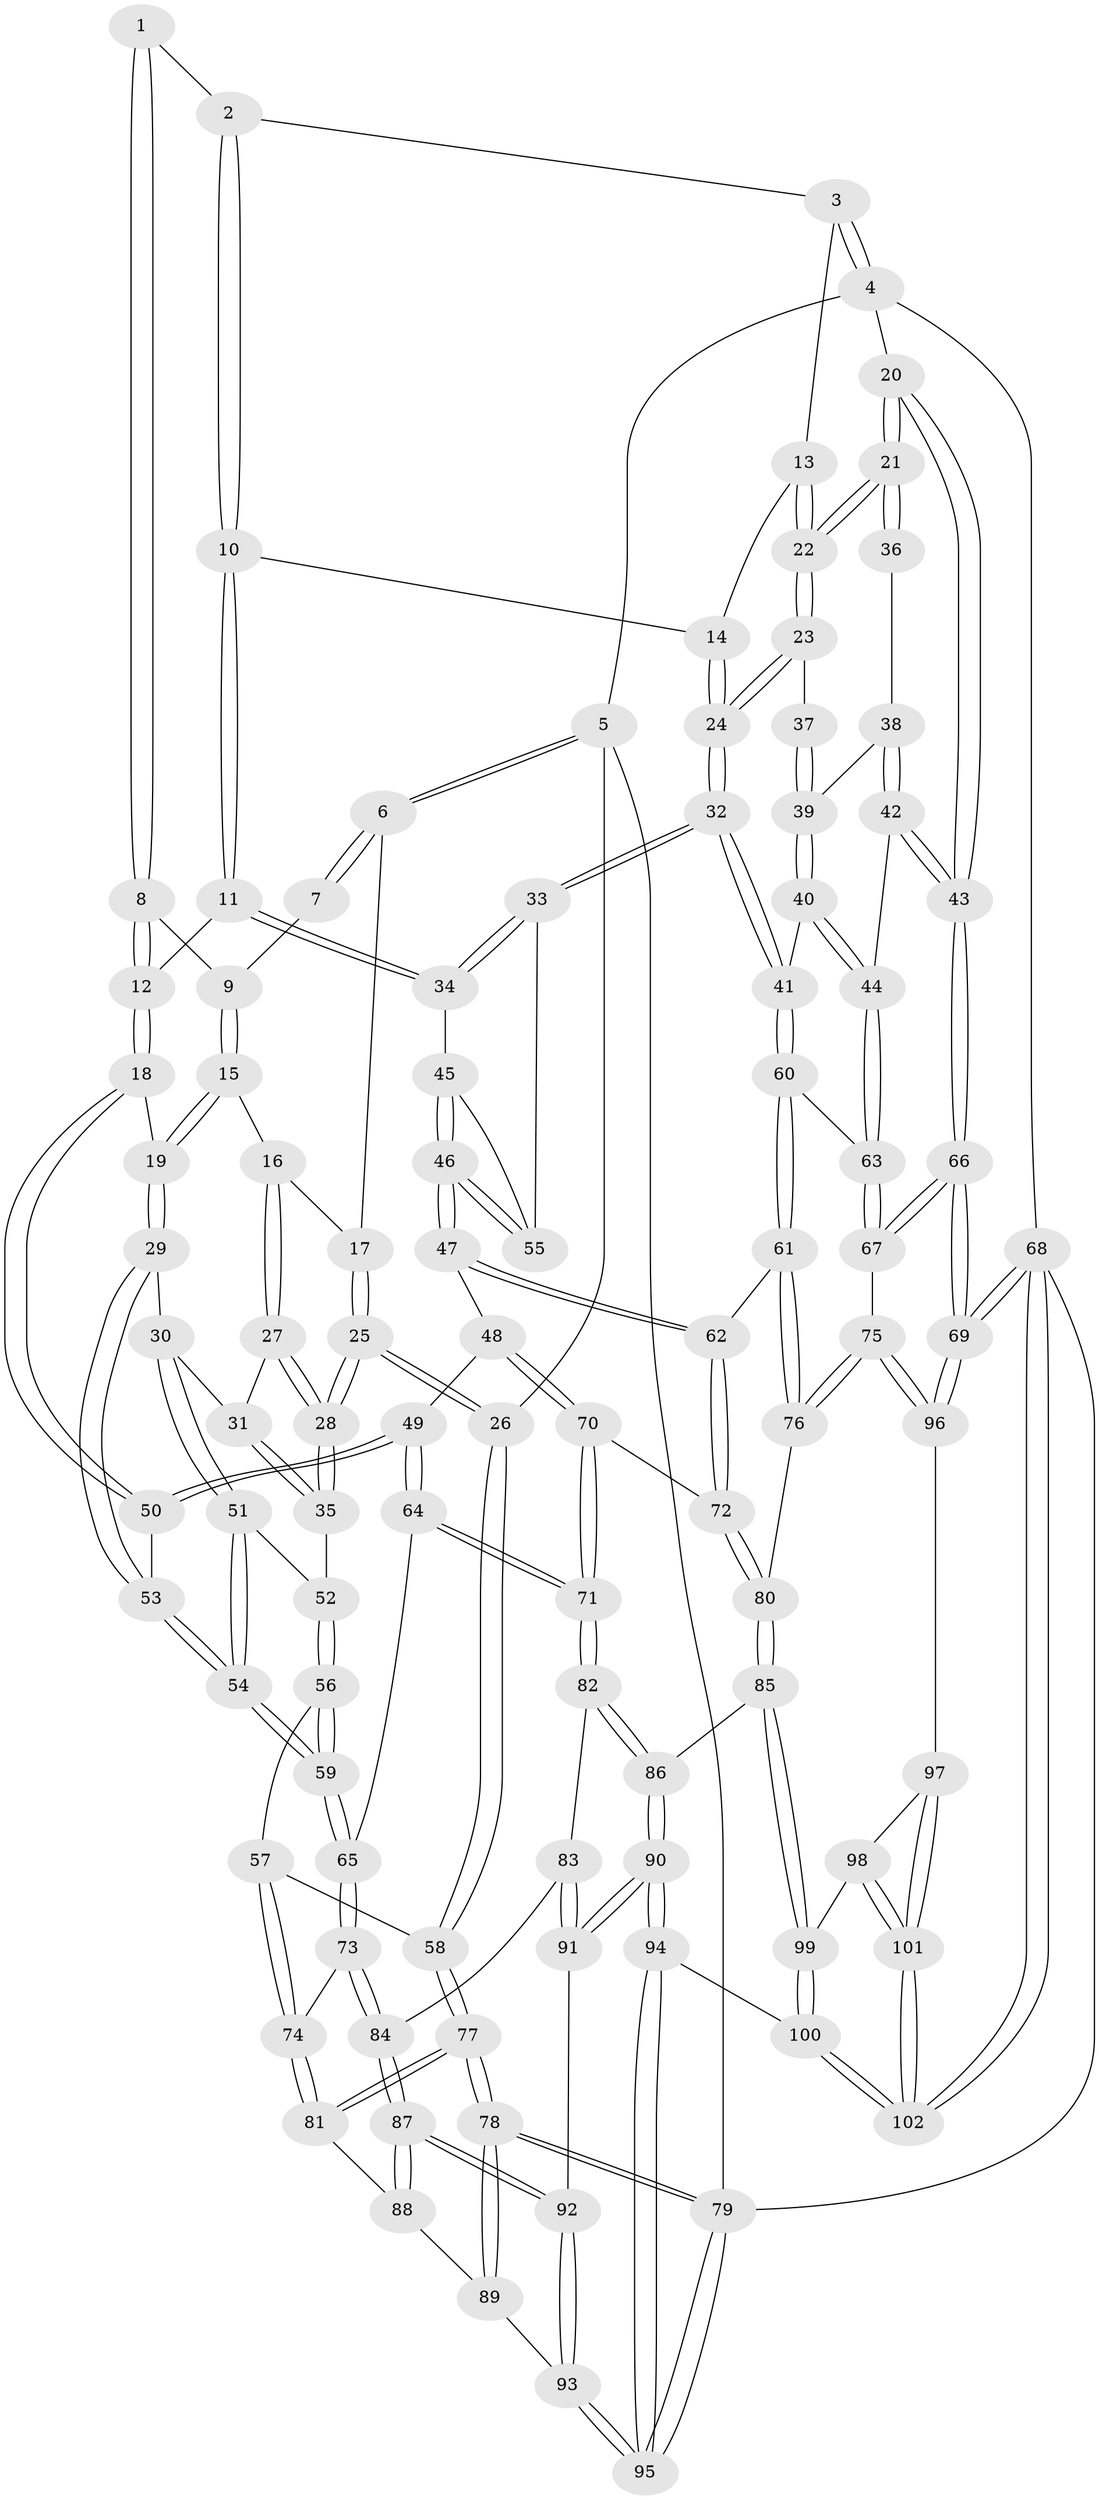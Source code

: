 // Generated by graph-tools (version 1.1) at 2025/01/03/09/25 05:01:22]
// undirected, 102 vertices, 252 edges
graph export_dot {
graph [start="1"]
  node [color=gray90,style=filled];
  1 [pos="+0.4869553383518965+0"];
  2 [pos="+0.6254020501689516+0"];
  3 [pos="+0.8438501697705643+0"];
  4 [pos="+1+0"];
  5 [pos="+0+0"];
  6 [pos="+0+0"];
  7 [pos="+0.24132729118396634+0"];
  8 [pos="+0.3936860120664814+0.11060015180303082"];
  9 [pos="+0.2655448313129926+0.01892149671996735"];
  10 [pos="+0.580324044238236+0.10799716361244807"];
  11 [pos="+0.530051381196964+0.1741064568951509"];
  12 [pos="+0.45774258021418224+0.18409434337282335"];
  13 [pos="+0.766437151656777+0.13719446349568495"];
  14 [pos="+0.6803842622817674+0.13672380602114853"];
  15 [pos="+0.21118597680079684+0.11000372482543386"];
  16 [pos="+0.15725887965074617+0.1473675396445653"];
  17 [pos="+0.08795211088830204+0.09481656967819234"];
  18 [pos="+0.38930405282911024+0.24456176989523898"];
  19 [pos="+0.3616737332423794+0.2519240362465453"];
  20 [pos="+1+0"];
  21 [pos="+1+0"];
  22 [pos="+0.7964683849068324+0.15579069058654316"];
  23 [pos="+0.8198179691328465+0.23498063322168772"];
  24 [pos="+0.7551046251117597+0.3003270446265481"];
  25 [pos="+0+0.313382322329381"];
  26 [pos="+0+0.3250630395237467"];
  27 [pos="+0.14910041491894113+0.18143890884207964"];
  28 [pos="+0+0.30650551920708197"];
  29 [pos="+0.32692164661651657+0.2763938895349436"];
  30 [pos="+0.2855579590462057+0.27523511517147775"];
  31 [pos="+0.17222864456527462+0.23122548838858228"];
  32 [pos="+0.7169818148228965+0.3654115310386829"];
  33 [pos="+0.701418312749884+0.35551779059944155"];
  34 [pos="+0.5335344416516337+0.18066569818882708"];
  35 [pos="+0.14054169677885553+0.3449493788292695"];
  36 [pos="+0.9215307532744599+0.22155587453803985"];
  37 [pos="+0.840247718906257+0.2378487835116197"];
  38 [pos="+0.937196807347194+0.28336395238240514"];
  39 [pos="+0.8744567024784634+0.3048755871895703"];
  40 [pos="+0.9068284409717337+0.4026759160779222"];
  41 [pos="+0.7220670992502447+0.3811108310457457"];
  42 [pos="+0.9802792406192927+0.4025735476472745"];
  43 [pos="+1+0.414966267116463"];
  44 [pos="+0.9360624988315505+0.4141006967759216"];
  45 [pos="+0.5246960192182962+0.35799670705068287"];
  46 [pos="+0.4970267872926054+0.42112497472524263"];
  47 [pos="+0.4781524103965076+0.4496299590736708"];
  48 [pos="+0.4777419537110454+0.44963279575232123"];
  49 [pos="+0.4646622799141424+0.4456221878207233"];
  50 [pos="+0.4476576077697892+0.4291991132097701"];
  51 [pos="+0.17773217384042816+0.366913678304128"];
  52 [pos="+0.1526741536774492+0.3605206213455838"];
  53 [pos="+0.29490736342424706+0.41095164264623346"];
  54 [pos="+0.26980639400851364+0.4343102932196719"];
  55 [pos="+0.6445487269693942+0.36368888063562266"];
  56 [pos="+0.112985226965481+0.4654735406843338"];
  57 [pos="+0.04743325134827502+0.4929824050591805"];
  58 [pos="+0+0.3913062031809172"];
  59 [pos="+0.2562562586304594+0.5281580657415498"];
  60 [pos="+0.6921841566105557+0.49024161753348966"];
  61 [pos="+0.6693246255522054+0.5304766390448533"];
  62 [pos="+0.5317234857630923+0.4832449283580548"];
  63 [pos="+0.8901963026385484+0.5163877150533422"];
  64 [pos="+0.2891649764314233+0.5785507594425215"];
  65 [pos="+0.26599001072255213+0.561002795528568"];
  66 [pos="+1+0.6851095487591126"];
  67 [pos="+0.899096495147595+0.6193685898575774"];
  68 [pos="+1+1"];
  69 [pos="+1+0.991674352582287"];
  70 [pos="+0.4305120879779599+0.6207123140451419"];
  71 [pos="+0.31786771981762946+0.6259891309923253"];
  72 [pos="+0.4759318819651324+0.6394413462194863"];
  73 [pos="+0.11742533418116027+0.6243312828316155"];
  74 [pos="+0.10407143970601493+0.6205328197440821"];
  75 [pos="+0.6944136096221117+0.7286925869092182"];
  76 [pos="+0.6902141617872307+0.72605946357297"];
  77 [pos="+0+0.6317618226122302"];
  78 [pos="+0+0.7470722063822873"];
  79 [pos="+0+1"];
  80 [pos="+0.6062414447506048+0.7408997985532255"];
  81 [pos="+0.04643090742635687+0.6509590345935006"];
  82 [pos="+0.3127395310035381+0.6752468959621323"];
  83 [pos="+0.2647278298349859+0.7282493588260085"];
  84 [pos="+0.1580997863532167+0.7447937143057005"];
  85 [pos="+0.4834365121416937+0.826862548488304"];
  86 [pos="+0.4518030572465324+0.8313614384271558"];
  87 [pos="+0.14587068360507233+0.76410800734683"];
  88 [pos="+0.04592016741505547+0.7285820426584255"];
  89 [pos="+0.011163040510643558+0.7691556706140971"];
  90 [pos="+0.33056635565796194+0.9266518214776591"];
  91 [pos="+0.2716344326696718+0.8064979595030626"];
  92 [pos="+0.12875456302284016+0.8387303041356237"];
  93 [pos="+0.11058954080795858+0.8783915039620479"];
  94 [pos="+0.18380328025603554+1"];
  95 [pos="+0.0898682327575019+1"];
  96 [pos="+0.7114219974678163+0.7572458702054692"];
  97 [pos="+0.7142542050548149+0.8211657016976147"];
  98 [pos="+0.5849944241876911+0.9581250325262477"];
  99 [pos="+0.5267180390350841+0.9573372058294322"];
  100 [pos="+0.4765820292775734+1"];
  101 [pos="+0.7788293795132586+1"];
  102 [pos="+0.8167622785980201+1"];
  1 -- 2;
  1 -- 8;
  1 -- 8;
  2 -- 3;
  2 -- 10;
  2 -- 10;
  3 -- 4;
  3 -- 4;
  3 -- 13;
  4 -- 5;
  4 -- 20;
  4 -- 68;
  5 -- 6;
  5 -- 6;
  5 -- 26;
  5 -- 79;
  6 -- 7;
  6 -- 7;
  6 -- 17;
  7 -- 9;
  8 -- 9;
  8 -- 12;
  8 -- 12;
  9 -- 15;
  9 -- 15;
  10 -- 11;
  10 -- 11;
  10 -- 14;
  11 -- 12;
  11 -- 34;
  11 -- 34;
  12 -- 18;
  12 -- 18;
  13 -- 14;
  13 -- 22;
  13 -- 22;
  14 -- 24;
  14 -- 24;
  15 -- 16;
  15 -- 19;
  15 -- 19;
  16 -- 17;
  16 -- 27;
  16 -- 27;
  17 -- 25;
  17 -- 25;
  18 -- 19;
  18 -- 50;
  18 -- 50;
  19 -- 29;
  19 -- 29;
  20 -- 21;
  20 -- 21;
  20 -- 43;
  20 -- 43;
  21 -- 22;
  21 -- 22;
  21 -- 36;
  21 -- 36;
  22 -- 23;
  22 -- 23;
  23 -- 24;
  23 -- 24;
  23 -- 37;
  24 -- 32;
  24 -- 32;
  25 -- 26;
  25 -- 26;
  25 -- 28;
  25 -- 28;
  26 -- 58;
  26 -- 58;
  27 -- 28;
  27 -- 28;
  27 -- 31;
  28 -- 35;
  28 -- 35;
  29 -- 30;
  29 -- 53;
  29 -- 53;
  30 -- 31;
  30 -- 51;
  30 -- 51;
  31 -- 35;
  31 -- 35;
  32 -- 33;
  32 -- 33;
  32 -- 41;
  32 -- 41;
  33 -- 34;
  33 -- 34;
  33 -- 55;
  34 -- 45;
  35 -- 52;
  36 -- 38;
  37 -- 39;
  37 -- 39;
  38 -- 39;
  38 -- 42;
  38 -- 42;
  39 -- 40;
  39 -- 40;
  40 -- 41;
  40 -- 44;
  40 -- 44;
  41 -- 60;
  41 -- 60;
  42 -- 43;
  42 -- 43;
  42 -- 44;
  43 -- 66;
  43 -- 66;
  44 -- 63;
  44 -- 63;
  45 -- 46;
  45 -- 46;
  45 -- 55;
  46 -- 47;
  46 -- 47;
  46 -- 55;
  46 -- 55;
  47 -- 48;
  47 -- 62;
  47 -- 62;
  48 -- 49;
  48 -- 70;
  48 -- 70;
  49 -- 50;
  49 -- 50;
  49 -- 64;
  49 -- 64;
  50 -- 53;
  51 -- 52;
  51 -- 54;
  51 -- 54;
  52 -- 56;
  52 -- 56;
  53 -- 54;
  53 -- 54;
  54 -- 59;
  54 -- 59;
  56 -- 57;
  56 -- 59;
  56 -- 59;
  57 -- 58;
  57 -- 74;
  57 -- 74;
  58 -- 77;
  58 -- 77;
  59 -- 65;
  59 -- 65;
  60 -- 61;
  60 -- 61;
  60 -- 63;
  61 -- 62;
  61 -- 76;
  61 -- 76;
  62 -- 72;
  62 -- 72;
  63 -- 67;
  63 -- 67;
  64 -- 65;
  64 -- 71;
  64 -- 71;
  65 -- 73;
  65 -- 73;
  66 -- 67;
  66 -- 67;
  66 -- 69;
  66 -- 69;
  67 -- 75;
  68 -- 69;
  68 -- 69;
  68 -- 102;
  68 -- 102;
  68 -- 79;
  69 -- 96;
  69 -- 96;
  70 -- 71;
  70 -- 71;
  70 -- 72;
  71 -- 82;
  71 -- 82;
  72 -- 80;
  72 -- 80;
  73 -- 74;
  73 -- 84;
  73 -- 84;
  74 -- 81;
  74 -- 81;
  75 -- 76;
  75 -- 76;
  75 -- 96;
  75 -- 96;
  76 -- 80;
  77 -- 78;
  77 -- 78;
  77 -- 81;
  77 -- 81;
  78 -- 79;
  78 -- 79;
  78 -- 89;
  78 -- 89;
  79 -- 95;
  79 -- 95;
  80 -- 85;
  80 -- 85;
  81 -- 88;
  82 -- 83;
  82 -- 86;
  82 -- 86;
  83 -- 84;
  83 -- 91;
  83 -- 91;
  84 -- 87;
  84 -- 87;
  85 -- 86;
  85 -- 99;
  85 -- 99;
  86 -- 90;
  86 -- 90;
  87 -- 88;
  87 -- 88;
  87 -- 92;
  87 -- 92;
  88 -- 89;
  89 -- 93;
  90 -- 91;
  90 -- 91;
  90 -- 94;
  90 -- 94;
  91 -- 92;
  92 -- 93;
  92 -- 93;
  93 -- 95;
  93 -- 95;
  94 -- 95;
  94 -- 95;
  94 -- 100;
  96 -- 97;
  97 -- 98;
  97 -- 101;
  97 -- 101;
  98 -- 99;
  98 -- 101;
  98 -- 101;
  99 -- 100;
  99 -- 100;
  100 -- 102;
  100 -- 102;
  101 -- 102;
  101 -- 102;
}
